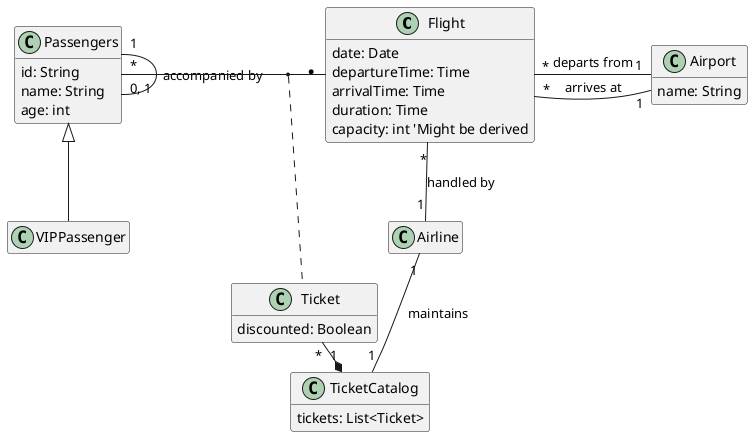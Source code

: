 @startuml
hide empty members

class Flight {
    date: Date
    departureTime: Time
    arrivalTime: Time
    duration: Time
    capacity: int 'Might be derived
}

class Ticket {
    discounted: Boolean
}

class Airport {
    name: String
}

class Airline {}

class TicketCatalog {
    tickets: List<Ticket>
}

class Passengers {
    id: String
    name: String
    age: int
}

class VIPPassenger {}

Flight "*" - "1" Airport: departs from
Flight "*" - "1" Airport: arrives at
Flight "*" -- "1" Airline: handled by

Airline "1" -- "1" TicketCatalog: maintains

TicketCatalog "1" *-left- "*" Ticket

Passengers "*" - "* " Flight
Passengers <|-- VIPPassenger
Passengers "1" - "0, 1" Passengers: accompanied by

(Passengers, Flight) .. Ticket
@enduml